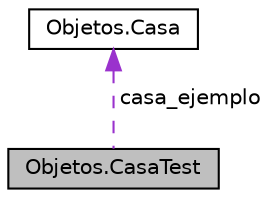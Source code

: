 digraph "Objetos.CasaTest"
{
  edge [fontname="Helvetica",fontsize="10",labelfontname="Helvetica",labelfontsize="10"];
  node [fontname="Helvetica",fontsize="10",shape=record];
  Node1 [label="Objetos.CasaTest",height=0.2,width=0.4,color="black", fillcolor="grey75", style="filled", fontcolor="black"];
  Node2 -> Node1 [dir="back",color="darkorchid3",fontsize="10",style="dashed",label=" casa_ejemplo" ,fontname="Helvetica"];
  Node2 [label="Objetos.Casa",height=0.2,width=0.4,color="black", fillcolor="white", style="filled",URL="$class_objetos_1_1_casa.html"];
}
